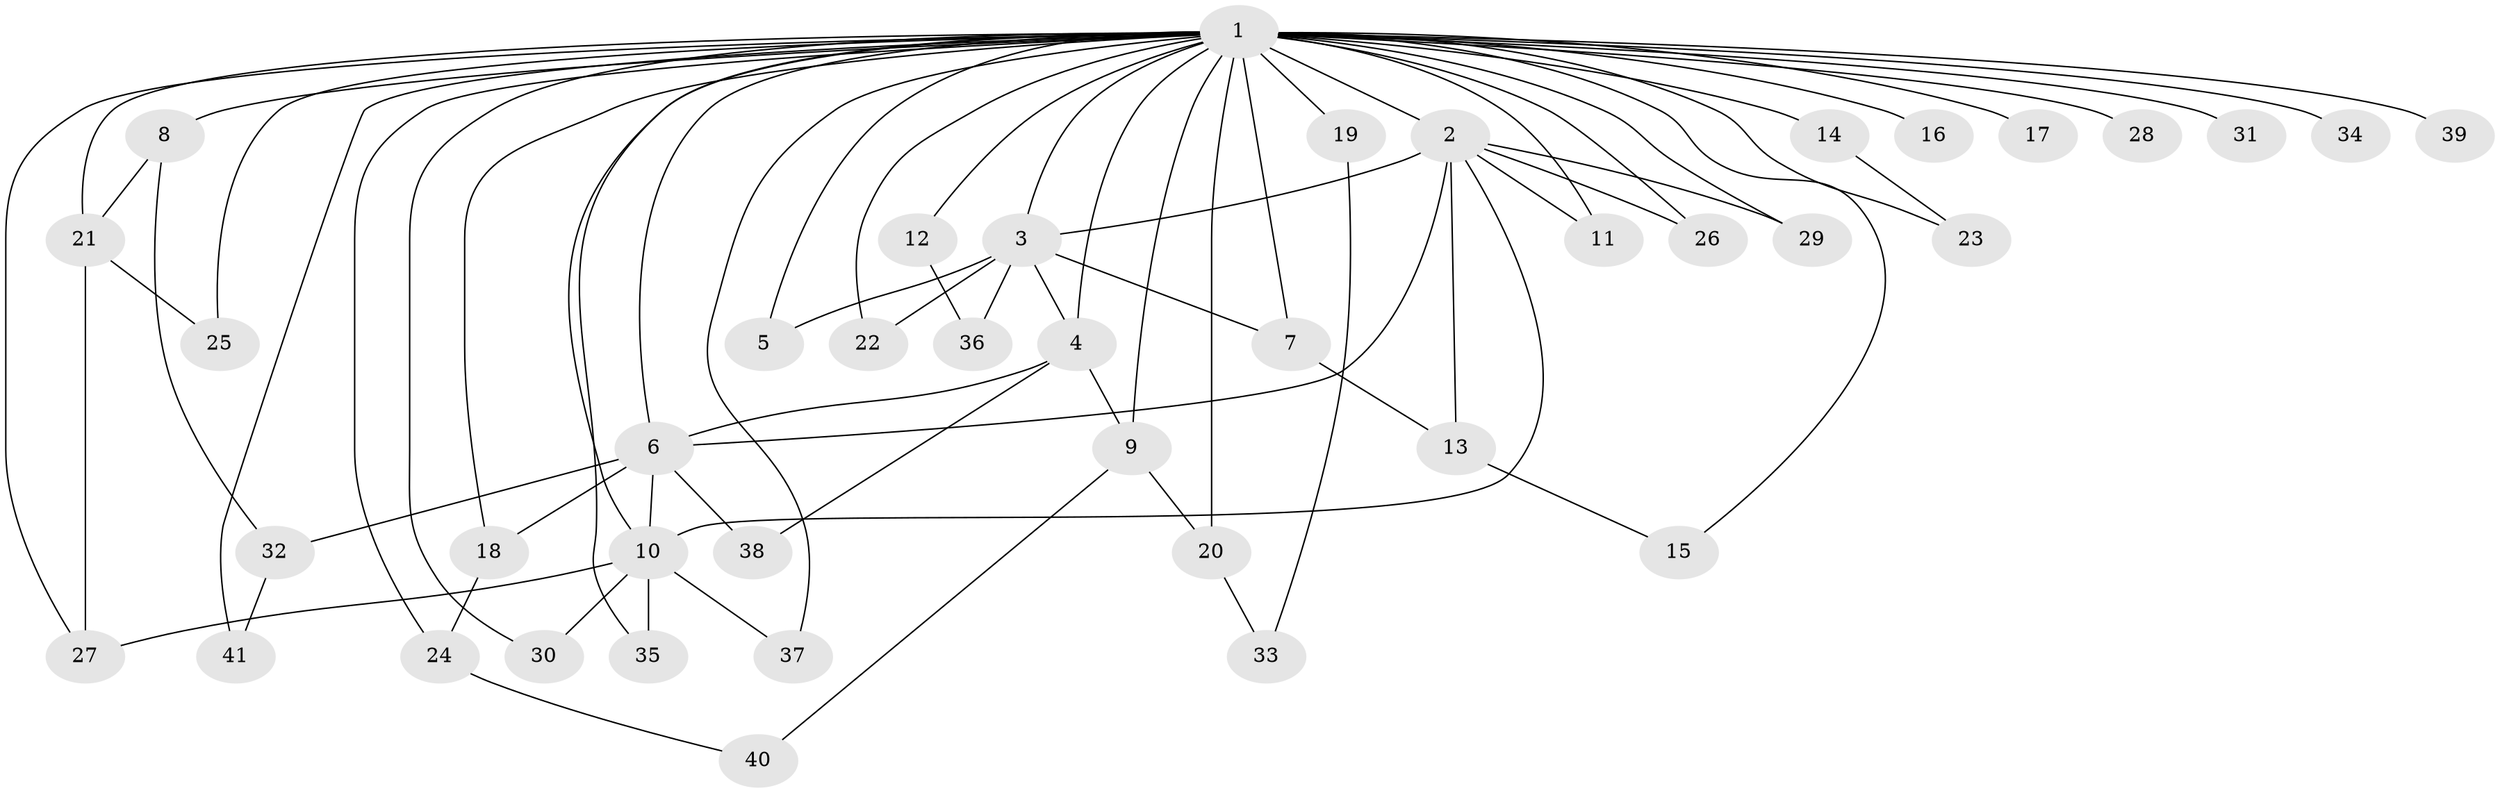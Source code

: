 // original degree distribution, {20: 0.029411764705882353, 17: 0.029411764705882353, 12: 0.029411764705882353, 15: 0.014705882352941176, 16: 0.014705882352941176, 22: 0.014705882352941176, 24: 0.014705882352941176, 2: 0.5735294117647058, 7: 0.014705882352941176, 3: 0.19117647058823528, 4: 0.029411764705882353, 5: 0.04411764705882353}
// Generated by graph-tools (version 1.1) at 2025/49/03/04/25 22:49:49]
// undirected, 41 vertices, 72 edges
graph export_dot {
  node [color=gray90,style=filled];
  1;
  2;
  3;
  4;
  5;
  6;
  7;
  8;
  9;
  10;
  11;
  12;
  13;
  14;
  15;
  16;
  17;
  18;
  19;
  20;
  21;
  22;
  23;
  24;
  25;
  26;
  27;
  28;
  29;
  30;
  31;
  32;
  33;
  34;
  35;
  36;
  37;
  38;
  39;
  40;
  41;
  1 -- 2 [weight=20.0];
  1 -- 3 [weight=7.0];
  1 -- 4 [weight=14.0];
  1 -- 5 [weight=1.0];
  1 -- 6 [weight=1.0];
  1 -- 7 [weight=1.0];
  1 -- 8 [weight=1.0];
  1 -- 9 [weight=2.0];
  1 -- 10 [weight=2.0];
  1 -- 11 [weight=1.0];
  1 -- 12 [weight=1.0];
  1 -- 14 [weight=1.0];
  1 -- 15 [weight=1.0];
  1 -- 16 [weight=2.0];
  1 -- 17 [weight=2.0];
  1 -- 18 [weight=1.0];
  1 -- 19 [weight=2.0];
  1 -- 20 [weight=1.0];
  1 -- 21 [weight=1.0];
  1 -- 22 [weight=1.0];
  1 -- 23 [weight=1.0];
  1 -- 24 [weight=1.0];
  1 -- 25 [weight=1.0];
  1 -- 26 [weight=2.0];
  1 -- 27 [weight=1.0];
  1 -- 28 [weight=2.0];
  1 -- 29 [weight=1.0];
  1 -- 30 [weight=1.0];
  1 -- 31 [weight=2.0];
  1 -- 34 [weight=1.0];
  1 -- 35 [weight=1.0];
  1 -- 37 [weight=1.0];
  1 -- 39 [weight=1.0];
  1 -- 41 [weight=1.0];
  2 -- 3 [weight=3.0];
  2 -- 6 [weight=1.0];
  2 -- 10 [weight=1.0];
  2 -- 11 [weight=1.0];
  2 -- 13 [weight=1.0];
  2 -- 26 [weight=1.0];
  2 -- 29 [weight=1.0];
  3 -- 4 [weight=1.0];
  3 -- 5 [weight=1.0];
  3 -- 7 [weight=1.0];
  3 -- 22 [weight=1.0];
  3 -- 36 [weight=1.0];
  4 -- 6 [weight=1.0];
  4 -- 9 [weight=1.0];
  4 -- 38 [weight=1.0];
  6 -- 10 [weight=1.0];
  6 -- 18 [weight=1.0];
  6 -- 32 [weight=1.0];
  6 -- 38 [weight=1.0];
  7 -- 13 [weight=1.0];
  8 -- 21 [weight=1.0];
  8 -- 32 [weight=1.0];
  9 -- 20 [weight=1.0];
  9 -- 40 [weight=1.0];
  10 -- 27 [weight=1.0];
  10 -- 30 [weight=1.0];
  10 -- 35 [weight=1.0];
  10 -- 37 [weight=1.0];
  12 -- 36 [weight=1.0];
  13 -- 15 [weight=1.0];
  14 -- 23 [weight=1.0];
  18 -- 24 [weight=1.0];
  19 -- 33 [weight=1.0];
  20 -- 33 [weight=1.0];
  21 -- 25 [weight=1.0];
  21 -- 27 [weight=1.0];
  24 -- 40 [weight=1.0];
  32 -- 41 [weight=1.0];
}
